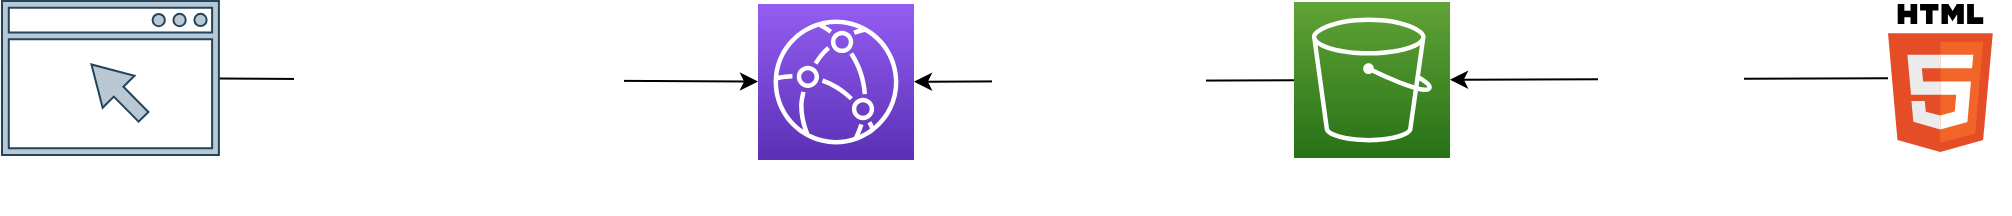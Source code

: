<mxfile>
    <diagram id="6yruCg31aHMDgEN6FEC8" name="Page-1">
        <mxGraphModel dx="2753" dy="1543" grid="0" gridSize="10" guides="1" tooltips="1" connect="1" arrows="1" fold="1" page="1" pageScale="1" pageWidth="850" pageHeight="1100" math="0" shadow="0">
            <root>
                <mxCell id="0"/>
                <mxCell id="1" parent="0"/>
                <mxCell id="2" value="Cloudfront" style="sketch=0;points=[[0,0,0],[0.25,0,0],[0.5,0,0],[0.75,0,0],[1,0,0],[0,1,0],[0.25,1,0],[0.5,1,0],[0.75,1,0],[1,1,0],[0,0.25,0],[0,0.5,0],[0,0.75,0],[1,0.25,0],[1,0.5,0],[1,0.75,0]];outlineConnect=0;fontColor=#FFFFFF;gradientColor=#945DF2;gradientDirection=north;fillColor=#5A30B5;strokeColor=#ffffff;dashed=0;verticalLabelPosition=bottom;verticalAlign=top;align=center;html=1;fontSize=17;fontStyle=0;aspect=fixed;shape=mxgraph.aws4.resourceIcon;resIcon=mxgraph.aws4.cloudfront;" parent="1" vertex="1">
                    <mxGeometry x="52" y="80" width="78" height="78" as="geometry"/>
                </mxCell>
                <mxCell id="8" style="edgeStyle=none;html=1;fontColor=#FFFFFF;fontSize=17;" parent="1" source="4" target="2" edge="1">
                    <mxGeometry relative="1" as="geometry"/>
                </mxCell>
                <mxCell id="9" value="Served trough" style="edgeLabel;html=1;align=center;verticalAlign=middle;resizable=0;points=[];fontColor=#FFFFFF;fontSize=17;" parent="8" vertex="1" connectable="0">
                    <mxGeometry x="0.496" y="-5" relative="1" as="geometry">
                        <mxPoint x="44" y="2" as="offset"/>
                    </mxGeometry>
                </mxCell>
                <mxCell id="4" value="S3" style="sketch=0;points=[[0,0,0],[0.25,0,0],[0.5,0,0],[0.75,0,0],[1,0,0],[0,1,0],[0.25,1,0],[0.5,1,0],[0.75,1,0],[1,1,0],[0,0.25,0],[0,0.5,0],[0,0.75,0],[1,0.25,0],[1,0.5,0],[1,0.75,0]];outlineConnect=0;fontColor=#FFFFFF;gradientColor=#60A337;gradientDirection=north;fillColor=#277116;strokeColor=#ffffff;dashed=0;verticalLabelPosition=bottom;verticalAlign=top;align=center;html=1;fontSize=17;fontStyle=0;aspect=fixed;shape=mxgraph.aws4.resourceIcon;resIcon=mxgraph.aws4.s3;" parent="1" vertex="1">
                    <mxGeometry x="320" y="79" width="78" height="78" as="geometry"/>
                </mxCell>
                <mxCell id="7" value="Stored on" style="edgeStyle=none;html=1;fontColor=#FFFFFF;fontSize=17;" parent="1" source="5" target="4" edge="1">
                    <mxGeometry relative="1" as="geometry"/>
                </mxCell>
                <mxCell id="5" value="Web App" style="dashed=0;outlineConnect=0;html=1;align=center;labelPosition=center;verticalLabelPosition=bottom;verticalAlign=top;shape=mxgraph.weblogos.html5;fontColor=#FFFFFF;fontSize=17;" parent="1" vertex="1">
                    <mxGeometry x="617" y="80" width="52.4" height="74" as="geometry"/>
                </mxCell>
                <mxCell id="11" style="edgeStyle=none;html=1;fontColor=#FFFFFF;fontSize=17;" parent="1" source="10" target="2" edge="1">
                    <mxGeometry relative="1" as="geometry"/>
                </mxCell>
                <mxCell id="12" value="GET on edge location" style="edgeLabel;html=1;align=center;verticalAlign=middle;resizable=0;points=[];fontColor=#FFFFFF;fontSize=17;" parent="11" vertex="1" connectable="0">
                    <mxGeometry x="-0.312" y="3" relative="1" as="geometry">
                        <mxPoint x="27" as="offset"/>
                    </mxGeometry>
                </mxCell>
                <mxCell id="10" value="" style="sketch=0;pointerEvents=1;shadow=0;dashed=0;html=1;strokeColor=#23445d;fillColor=#bac8d3;aspect=fixed;labelPosition=center;verticalLabelPosition=bottom;verticalAlign=top;align=center;outlineConnect=0;shape=mxgraph.vvd.web_browser;fontSize=17;" parent="1" vertex="1">
                    <mxGeometry x="-326" y="78.5" width="108.45" height="77" as="geometry"/>
                </mxCell>
            </root>
        </mxGraphModel>
    </diagram>
</mxfile>